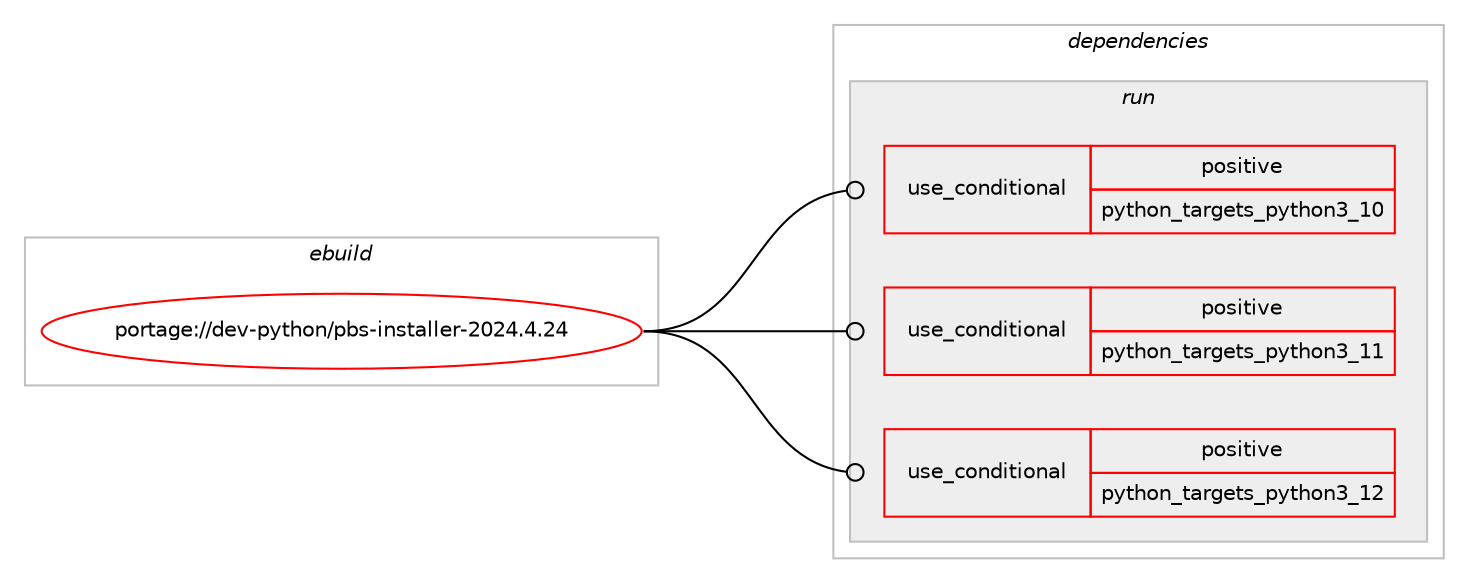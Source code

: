 digraph prolog {

# *************
# Graph options
# *************

newrank=true;
concentrate=true;
compound=true;
graph [rankdir=LR,fontname=Helvetica,fontsize=10,ranksep=1.5];#, ranksep=2.5, nodesep=0.2];
edge  [arrowhead=vee];
node  [fontname=Helvetica,fontsize=10];

# **********
# The ebuild
# **********

subgraph cluster_leftcol {
color=gray;
rank=same;
label=<<i>ebuild</i>>;
id [label="portage://dev-python/pbs-installer-2024.4.24", color=red, width=4, href="../dev-python/pbs-installer-2024.4.24.svg"];
}

# ****************
# The dependencies
# ****************

subgraph cluster_midcol {
color=gray;
label=<<i>dependencies</i>>;
subgraph cluster_compile {
fillcolor="#eeeeee";
style=filled;
label=<<i>compile</i>>;
}
subgraph cluster_compileandrun {
fillcolor="#eeeeee";
style=filled;
label=<<i>compile and run</i>>;
}
subgraph cluster_run {
fillcolor="#eeeeee";
style=filled;
label=<<i>run</i>>;
subgraph cond34757 {
dependency77263 [label=<<TABLE BORDER="0" CELLBORDER="1" CELLSPACING="0" CELLPADDING="4"><TR><TD ROWSPAN="3" CELLPADDING="10">use_conditional</TD></TR><TR><TD>positive</TD></TR><TR><TD>python_targets_python3_10</TD></TR></TABLE>>, shape=none, color=red];
# *** BEGIN UNKNOWN DEPENDENCY TYPE (TODO) ***
# dependency77263 -> package_dependency(portage://dev-python/pbs-installer-2024.4.24,run,no,dev-lang,python,none,[,,],[slot(3.10)],[])
# *** END UNKNOWN DEPENDENCY TYPE (TODO) ***

}
id:e -> dependency77263:w [weight=20,style="solid",arrowhead="odot"];
subgraph cond34758 {
dependency77264 [label=<<TABLE BORDER="0" CELLBORDER="1" CELLSPACING="0" CELLPADDING="4"><TR><TD ROWSPAN="3" CELLPADDING="10">use_conditional</TD></TR><TR><TD>positive</TD></TR><TR><TD>python_targets_python3_11</TD></TR></TABLE>>, shape=none, color=red];
# *** BEGIN UNKNOWN DEPENDENCY TYPE (TODO) ***
# dependency77264 -> package_dependency(portage://dev-python/pbs-installer-2024.4.24,run,no,dev-lang,python,none,[,,],[slot(3.11)],[])
# *** END UNKNOWN DEPENDENCY TYPE (TODO) ***

}
id:e -> dependency77264:w [weight=20,style="solid",arrowhead="odot"];
subgraph cond34759 {
dependency77265 [label=<<TABLE BORDER="0" CELLBORDER="1" CELLSPACING="0" CELLPADDING="4"><TR><TD ROWSPAN="3" CELLPADDING="10">use_conditional</TD></TR><TR><TD>positive</TD></TR><TR><TD>python_targets_python3_12</TD></TR></TABLE>>, shape=none, color=red];
# *** BEGIN UNKNOWN DEPENDENCY TYPE (TODO) ***
# dependency77265 -> package_dependency(portage://dev-python/pbs-installer-2024.4.24,run,no,dev-lang,python,none,[,,],[slot(3.12)],[])
# *** END UNKNOWN DEPENDENCY TYPE (TODO) ***

}
id:e -> dependency77265:w [weight=20,style="solid",arrowhead="odot"];
}
}

# **************
# The candidates
# **************

subgraph cluster_choices {
rank=same;
color=gray;
label=<<i>candidates</i>>;

}

}
